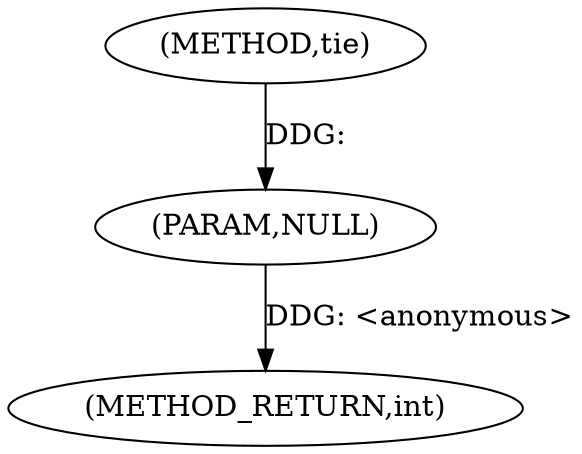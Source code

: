 digraph "tie" {  
"1000107" [label = "(METHOD,tie)" ]
"1000110" [label = "(METHOD_RETURN,int)" ]
"1000108" [label = "(PARAM,NULL)" ]
  "1000108" -> "1000110"  [ label = "DDG: <anonymous>"] 
  "1000107" -> "1000108"  [ label = "DDG: "] 
}

